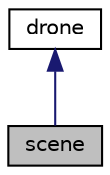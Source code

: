 digraph "scene"
{
 // LATEX_PDF_SIZE
  edge [fontname="Helvetica",fontsize="10",labelfontname="Helvetica",labelfontsize="10"];
  node [fontname="Helvetica",fontsize="10",shape=record];
  Node1 [label="scene",height=0.2,width=0.4,color="black", fillcolor="grey75", style="filled", fontcolor="black",tooltip="Class scene that inhertis drone class."];
  Node2 -> Node1 [dir="back",color="midnightblue",fontsize="10",style="solid",fontname="Helvetica"];
  Node2 [label="drone",height=0.2,width=0.4,color="black", fillcolor="white", style="filled",URL="$classdrone.html",tooltip="Class drone."];
}
